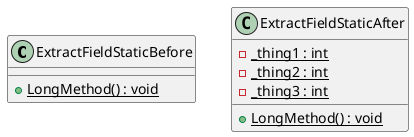 @startuml
class ExtractFieldStaticBefore {
    + {static} LongMethod() : void
}
class ExtractFieldStaticAfter {
    - {static} _thing1 : int
    - {static} _thing2 : int
    - {static} _thing3 : int
    + {static} LongMethod() : void
}
@enduml
